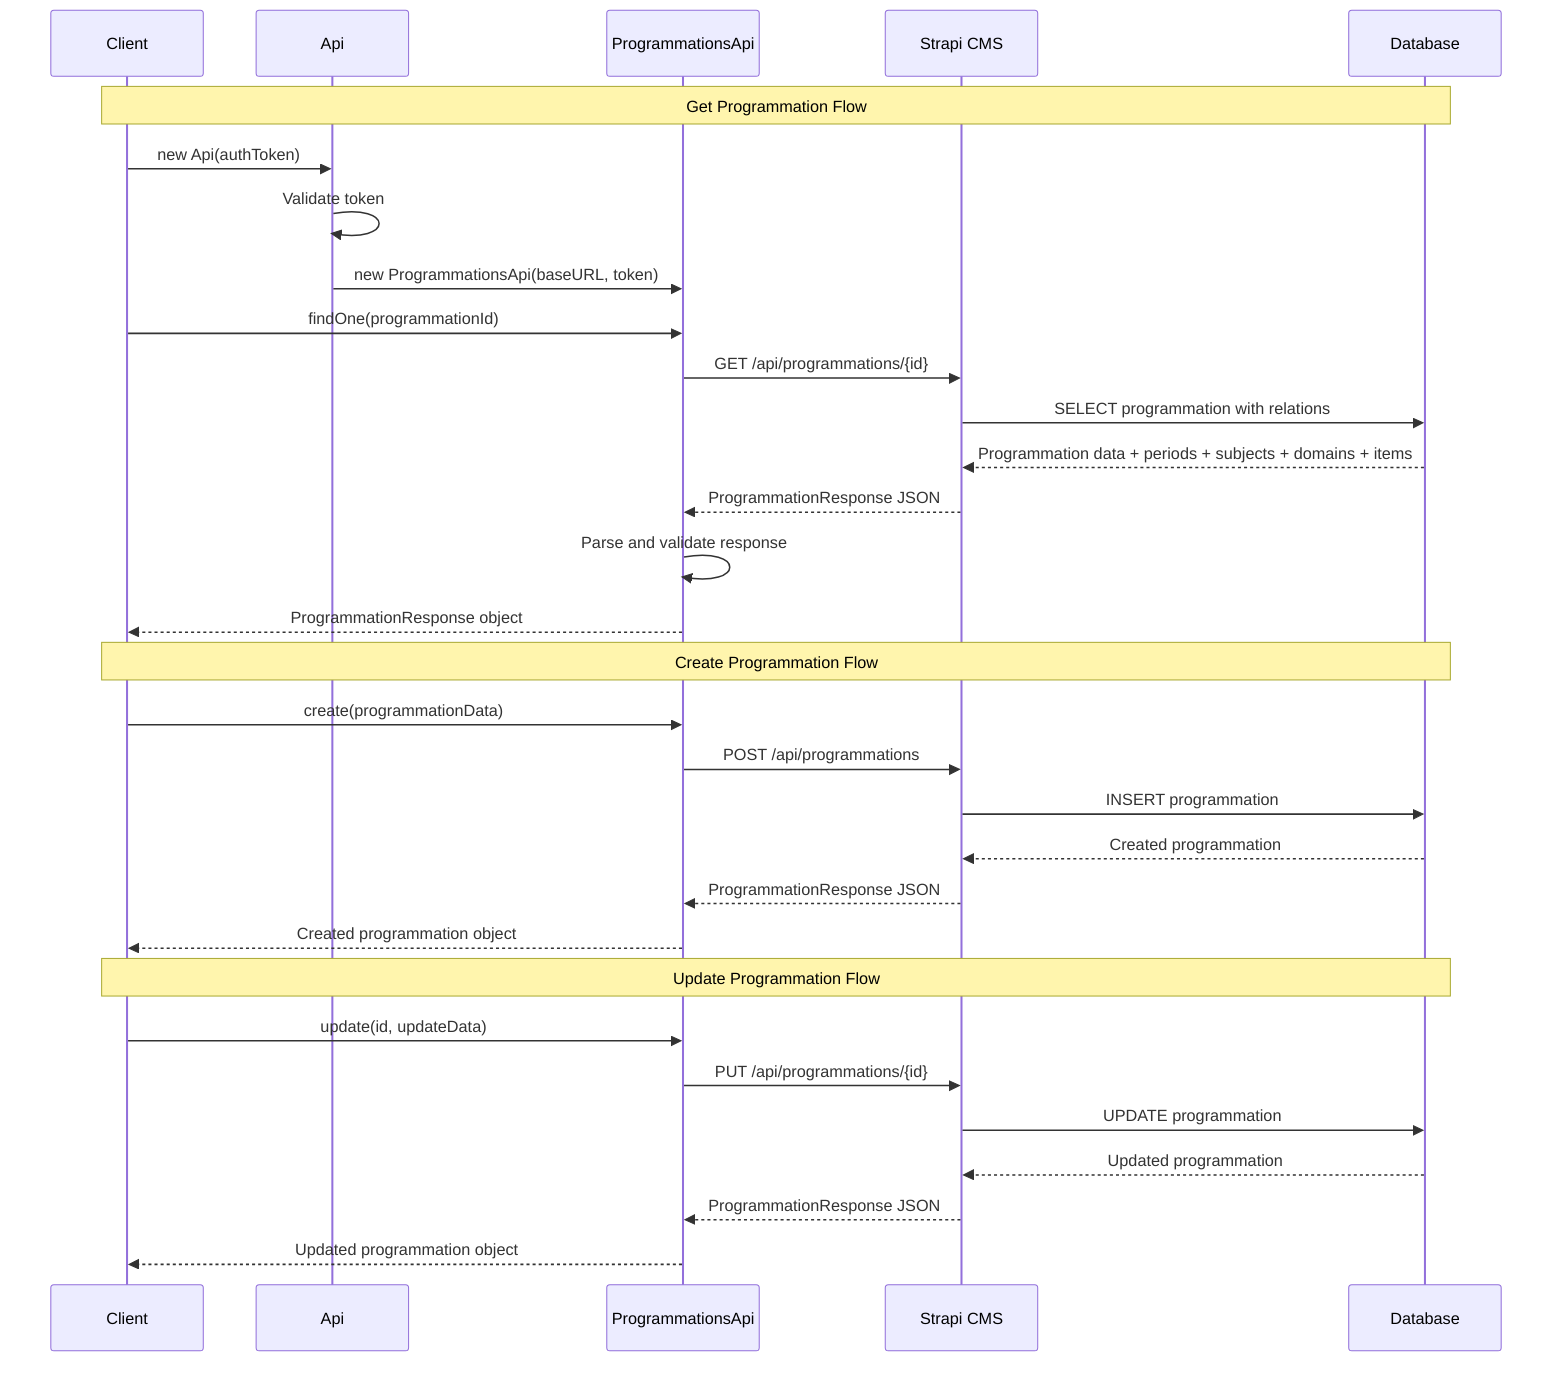 sequenceDiagram
    participant C as Client
    participant A as Api
    participant P as ProgrammationsApi
    participant S as Strapi CMS
    participant DB as Database

    Note over C,DB: Get Programmation Flow
    
    C->>A: new Api(authToken)
    A->>A: Validate token
    A->>P: new ProgrammationsApi(baseURL, token)
    
    C->>P: findOne(programmationId)
    P->>S: GET /api/programmations/{id}
    S->>DB: SELECT programmation with relations
    DB-->>S: Programmation data + periods + subjects + domains + items
    S-->>P: ProgrammationResponse JSON
    P->>P: Parse and validate response
    P-->>C: ProgrammationResponse object

    Note over C,DB: Create Programmation Flow
    
    C->>P: create(programmationData)
    P->>S: POST /api/programmations
    S->>DB: INSERT programmation
    DB-->>S: Created programmation
    S-->>P: ProgrammationResponse JSON
    P-->>C: Created programmation object

    Note over C,DB: Update Programmation Flow
    
    C->>P: update(id, updateData)
    P->>S: PUT /api/programmations/{id}
    S->>DB: UPDATE programmation
    DB-->>S: Updated programmation
    S-->>P: ProgrammationResponse JSON
    P-->>C: Updated programmation object